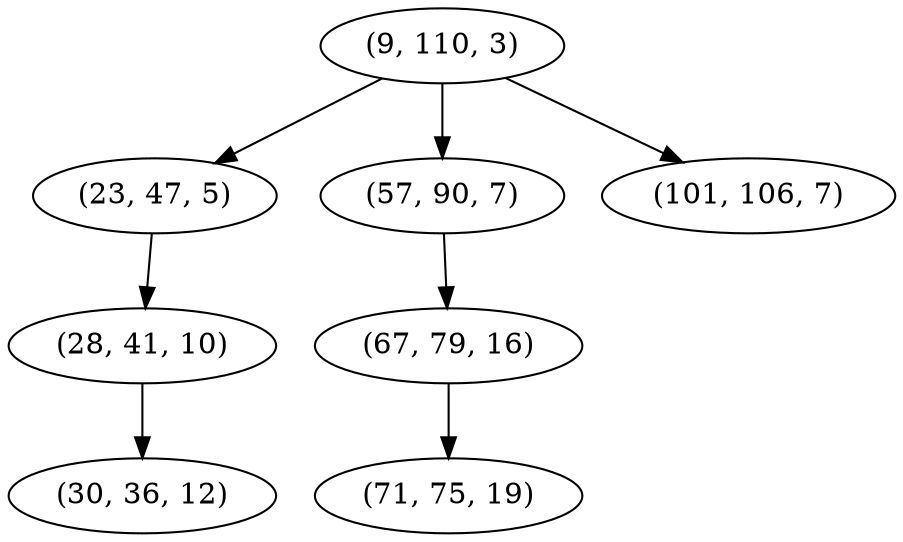 digraph tree {
    "(9, 110, 3)";
    "(23, 47, 5)";
    "(28, 41, 10)";
    "(30, 36, 12)";
    "(57, 90, 7)";
    "(67, 79, 16)";
    "(71, 75, 19)";
    "(101, 106, 7)";
    "(9, 110, 3)" -> "(23, 47, 5)";
    "(9, 110, 3)" -> "(57, 90, 7)";
    "(9, 110, 3)" -> "(101, 106, 7)";
    "(23, 47, 5)" -> "(28, 41, 10)";
    "(28, 41, 10)" -> "(30, 36, 12)";
    "(57, 90, 7)" -> "(67, 79, 16)";
    "(67, 79, 16)" -> "(71, 75, 19)";
}
